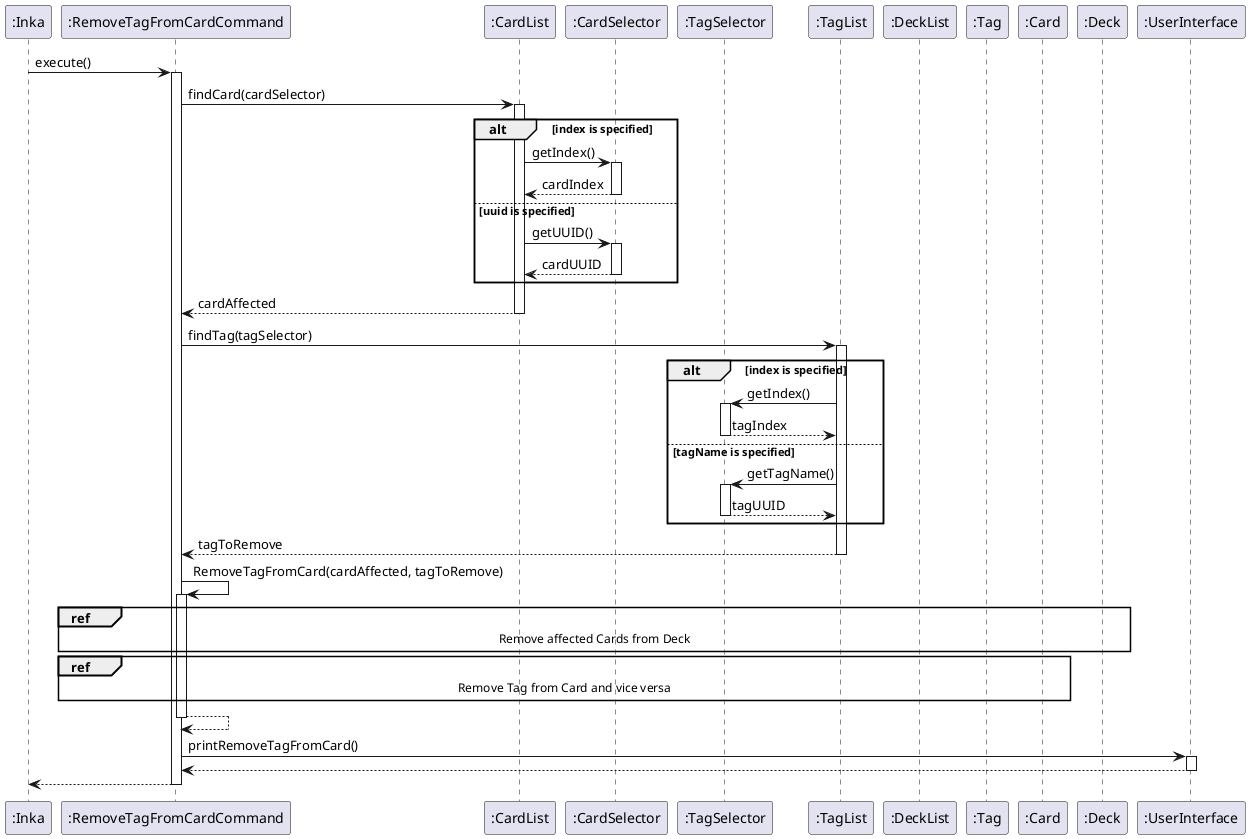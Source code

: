 @startuml
autoactivate on

participant ":Inka" as Inka
participant ":RemoveTagFromCardCommand" as RemoveTagFromCardCommand
participant ":TagList" as TagList
participant ":CardList" as CardList
participant ":CardSelector" as CardSelector
participant ":TagSelector" as TagSelector
participant ":TagList" as TagList
participant ":DeckList" as DeckList
participant ":Tag" as Tag
participant ":Card" as Card
participant ":Deck" as Deck
participant ":UserInterface" as UserInterface

Inka -> RemoveTagFromCardCommand: execute()
RemoveTagFromCardCommand -> CardList : findCard(cardSelector)

alt index is specified
CardList -> CardSelector : getIndex()
return cardIndex
else uuid is specified
CardList -> CardSelector : getUUID()
return cardUUID
end
return cardAffected


RemoveTagFromCardCommand -> TagList : findTag(tagSelector)

alt index is specified
TagList -> TagSelector : getIndex()
return tagIndex
else tagName is specified
TagList -> TagSelector : getTagName()
return tagUUID
end
return tagToRemove

RemoveTagFromCardCommand -> RemoveTagFromCardCommand : RemoveTagFromCard(cardAffected, tagToRemove)


ref over RemoveTagFromCardCommand, Tag, DeckList, Deck
Remove affected Cards from Deck
end ref

'opt tagToRemove.isDeckEmpty()
'RemoveTagFromCardCommand -> Tag : getDecks()
'return decksUUIDArr
'loop curr uuid of decksUUIDArr != null
'RemoveTagFromCardCommand -> DeckList : findDeckFromUUID(deckUUID)
'return affectedDeck
'RemoveTagFromCardCommand -> Deck : removeCardFromMap(cardAffected)
'
'end loop
'end

ref over RemoveTagFromCardCommand, Tag, Card
Remove Tag from Card and vice versa
end ref

'opt cardAffected.getUUID() != null
'RemoveTagFromCardCommand -> Card : getUUID()
'return cardUUID
'RemoveTagFromCardCommand -> Tag : removeCard(cardUUID)
'return
'RemoveTagFromCardCommand -> Tag : getUUID()
'return tagUUID
'RemoveTagFromCardCommand -> Card : removeTag(tagUUID)
'return

'end
return

RemoveTagFromCardCommand -> UserInterface : printRemoveTagFromCard()
return

return

@enduml
